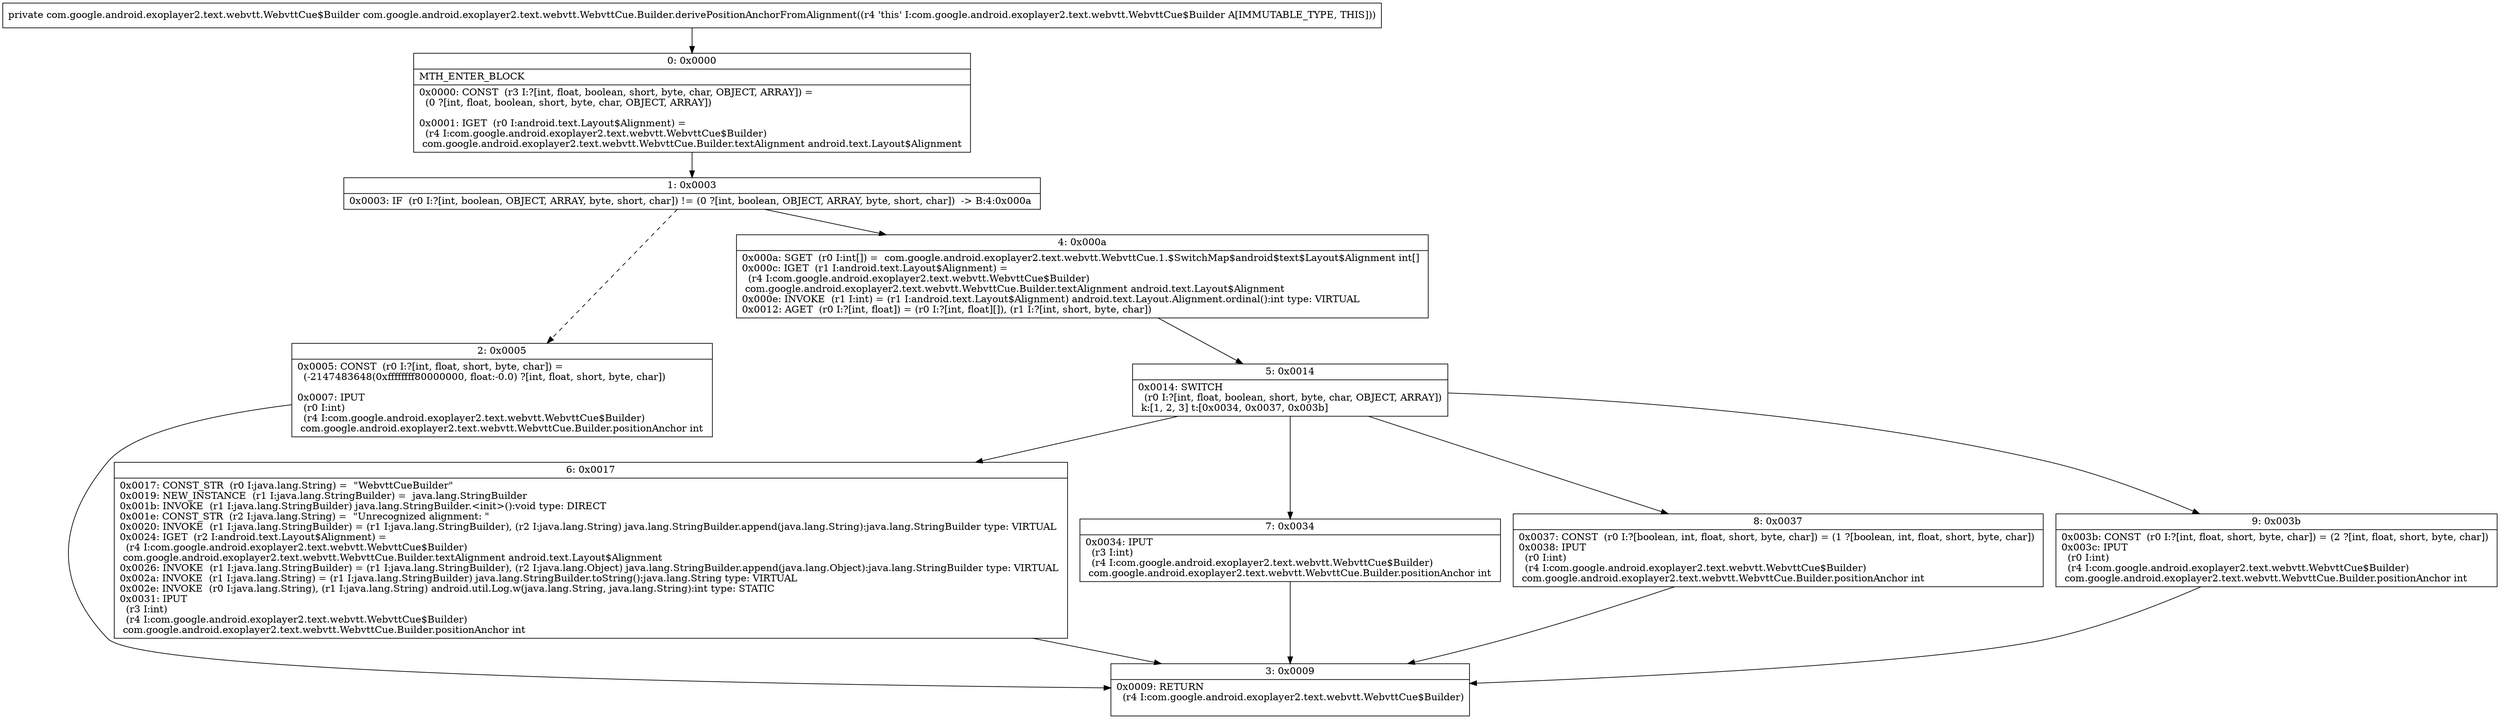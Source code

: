 digraph "CFG forcom.google.android.exoplayer2.text.webvtt.WebvttCue.Builder.derivePositionAnchorFromAlignment()Lcom\/google\/android\/exoplayer2\/text\/webvtt\/WebvttCue$Builder;" {
Node_0 [shape=record,label="{0\:\ 0x0000|MTH_ENTER_BLOCK\l|0x0000: CONST  (r3 I:?[int, float, boolean, short, byte, char, OBJECT, ARRAY]) = \l  (0 ?[int, float, boolean, short, byte, char, OBJECT, ARRAY])\l \l0x0001: IGET  (r0 I:android.text.Layout$Alignment) = \l  (r4 I:com.google.android.exoplayer2.text.webvtt.WebvttCue$Builder)\l com.google.android.exoplayer2.text.webvtt.WebvttCue.Builder.textAlignment android.text.Layout$Alignment \l}"];
Node_1 [shape=record,label="{1\:\ 0x0003|0x0003: IF  (r0 I:?[int, boolean, OBJECT, ARRAY, byte, short, char]) != (0 ?[int, boolean, OBJECT, ARRAY, byte, short, char])  \-\> B:4:0x000a \l}"];
Node_2 [shape=record,label="{2\:\ 0x0005|0x0005: CONST  (r0 I:?[int, float, short, byte, char]) = \l  (\-2147483648(0xffffffff80000000, float:\-0.0) ?[int, float, short, byte, char])\l \l0x0007: IPUT  \l  (r0 I:int)\l  (r4 I:com.google.android.exoplayer2.text.webvtt.WebvttCue$Builder)\l com.google.android.exoplayer2.text.webvtt.WebvttCue.Builder.positionAnchor int \l}"];
Node_3 [shape=record,label="{3\:\ 0x0009|0x0009: RETURN  \l  (r4 I:com.google.android.exoplayer2.text.webvtt.WebvttCue$Builder)\l \l}"];
Node_4 [shape=record,label="{4\:\ 0x000a|0x000a: SGET  (r0 I:int[]) =  com.google.android.exoplayer2.text.webvtt.WebvttCue.1.$SwitchMap$android$text$Layout$Alignment int[] \l0x000c: IGET  (r1 I:android.text.Layout$Alignment) = \l  (r4 I:com.google.android.exoplayer2.text.webvtt.WebvttCue$Builder)\l com.google.android.exoplayer2.text.webvtt.WebvttCue.Builder.textAlignment android.text.Layout$Alignment \l0x000e: INVOKE  (r1 I:int) = (r1 I:android.text.Layout$Alignment) android.text.Layout.Alignment.ordinal():int type: VIRTUAL \l0x0012: AGET  (r0 I:?[int, float]) = (r0 I:?[int, float][]), (r1 I:?[int, short, byte, char]) \l}"];
Node_5 [shape=record,label="{5\:\ 0x0014|0x0014: SWITCH  \l  (r0 I:?[int, float, boolean, short, byte, char, OBJECT, ARRAY])\l k:[1, 2, 3] t:[0x0034, 0x0037, 0x003b] \l}"];
Node_6 [shape=record,label="{6\:\ 0x0017|0x0017: CONST_STR  (r0 I:java.lang.String) =  \"WebvttCueBuilder\" \l0x0019: NEW_INSTANCE  (r1 I:java.lang.StringBuilder) =  java.lang.StringBuilder \l0x001b: INVOKE  (r1 I:java.lang.StringBuilder) java.lang.StringBuilder.\<init\>():void type: DIRECT \l0x001e: CONST_STR  (r2 I:java.lang.String) =  \"Unrecognized alignment: \" \l0x0020: INVOKE  (r1 I:java.lang.StringBuilder) = (r1 I:java.lang.StringBuilder), (r2 I:java.lang.String) java.lang.StringBuilder.append(java.lang.String):java.lang.StringBuilder type: VIRTUAL \l0x0024: IGET  (r2 I:android.text.Layout$Alignment) = \l  (r4 I:com.google.android.exoplayer2.text.webvtt.WebvttCue$Builder)\l com.google.android.exoplayer2.text.webvtt.WebvttCue.Builder.textAlignment android.text.Layout$Alignment \l0x0026: INVOKE  (r1 I:java.lang.StringBuilder) = (r1 I:java.lang.StringBuilder), (r2 I:java.lang.Object) java.lang.StringBuilder.append(java.lang.Object):java.lang.StringBuilder type: VIRTUAL \l0x002a: INVOKE  (r1 I:java.lang.String) = (r1 I:java.lang.StringBuilder) java.lang.StringBuilder.toString():java.lang.String type: VIRTUAL \l0x002e: INVOKE  (r0 I:java.lang.String), (r1 I:java.lang.String) android.util.Log.w(java.lang.String, java.lang.String):int type: STATIC \l0x0031: IPUT  \l  (r3 I:int)\l  (r4 I:com.google.android.exoplayer2.text.webvtt.WebvttCue$Builder)\l com.google.android.exoplayer2.text.webvtt.WebvttCue.Builder.positionAnchor int \l}"];
Node_7 [shape=record,label="{7\:\ 0x0034|0x0034: IPUT  \l  (r3 I:int)\l  (r4 I:com.google.android.exoplayer2.text.webvtt.WebvttCue$Builder)\l com.google.android.exoplayer2.text.webvtt.WebvttCue.Builder.positionAnchor int \l}"];
Node_8 [shape=record,label="{8\:\ 0x0037|0x0037: CONST  (r0 I:?[boolean, int, float, short, byte, char]) = (1 ?[boolean, int, float, short, byte, char]) \l0x0038: IPUT  \l  (r0 I:int)\l  (r4 I:com.google.android.exoplayer2.text.webvtt.WebvttCue$Builder)\l com.google.android.exoplayer2.text.webvtt.WebvttCue.Builder.positionAnchor int \l}"];
Node_9 [shape=record,label="{9\:\ 0x003b|0x003b: CONST  (r0 I:?[int, float, short, byte, char]) = (2 ?[int, float, short, byte, char]) \l0x003c: IPUT  \l  (r0 I:int)\l  (r4 I:com.google.android.exoplayer2.text.webvtt.WebvttCue$Builder)\l com.google.android.exoplayer2.text.webvtt.WebvttCue.Builder.positionAnchor int \l}"];
MethodNode[shape=record,label="{private com.google.android.exoplayer2.text.webvtt.WebvttCue$Builder com.google.android.exoplayer2.text.webvtt.WebvttCue.Builder.derivePositionAnchorFromAlignment((r4 'this' I:com.google.android.exoplayer2.text.webvtt.WebvttCue$Builder A[IMMUTABLE_TYPE, THIS])) }"];
MethodNode -> Node_0;
Node_0 -> Node_1;
Node_1 -> Node_2[style=dashed];
Node_1 -> Node_4;
Node_2 -> Node_3;
Node_4 -> Node_5;
Node_5 -> Node_6;
Node_5 -> Node_7;
Node_5 -> Node_8;
Node_5 -> Node_9;
Node_6 -> Node_3;
Node_7 -> Node_3;
Node_8 -> Node_3;
Node_9 -> Node_3;
}

